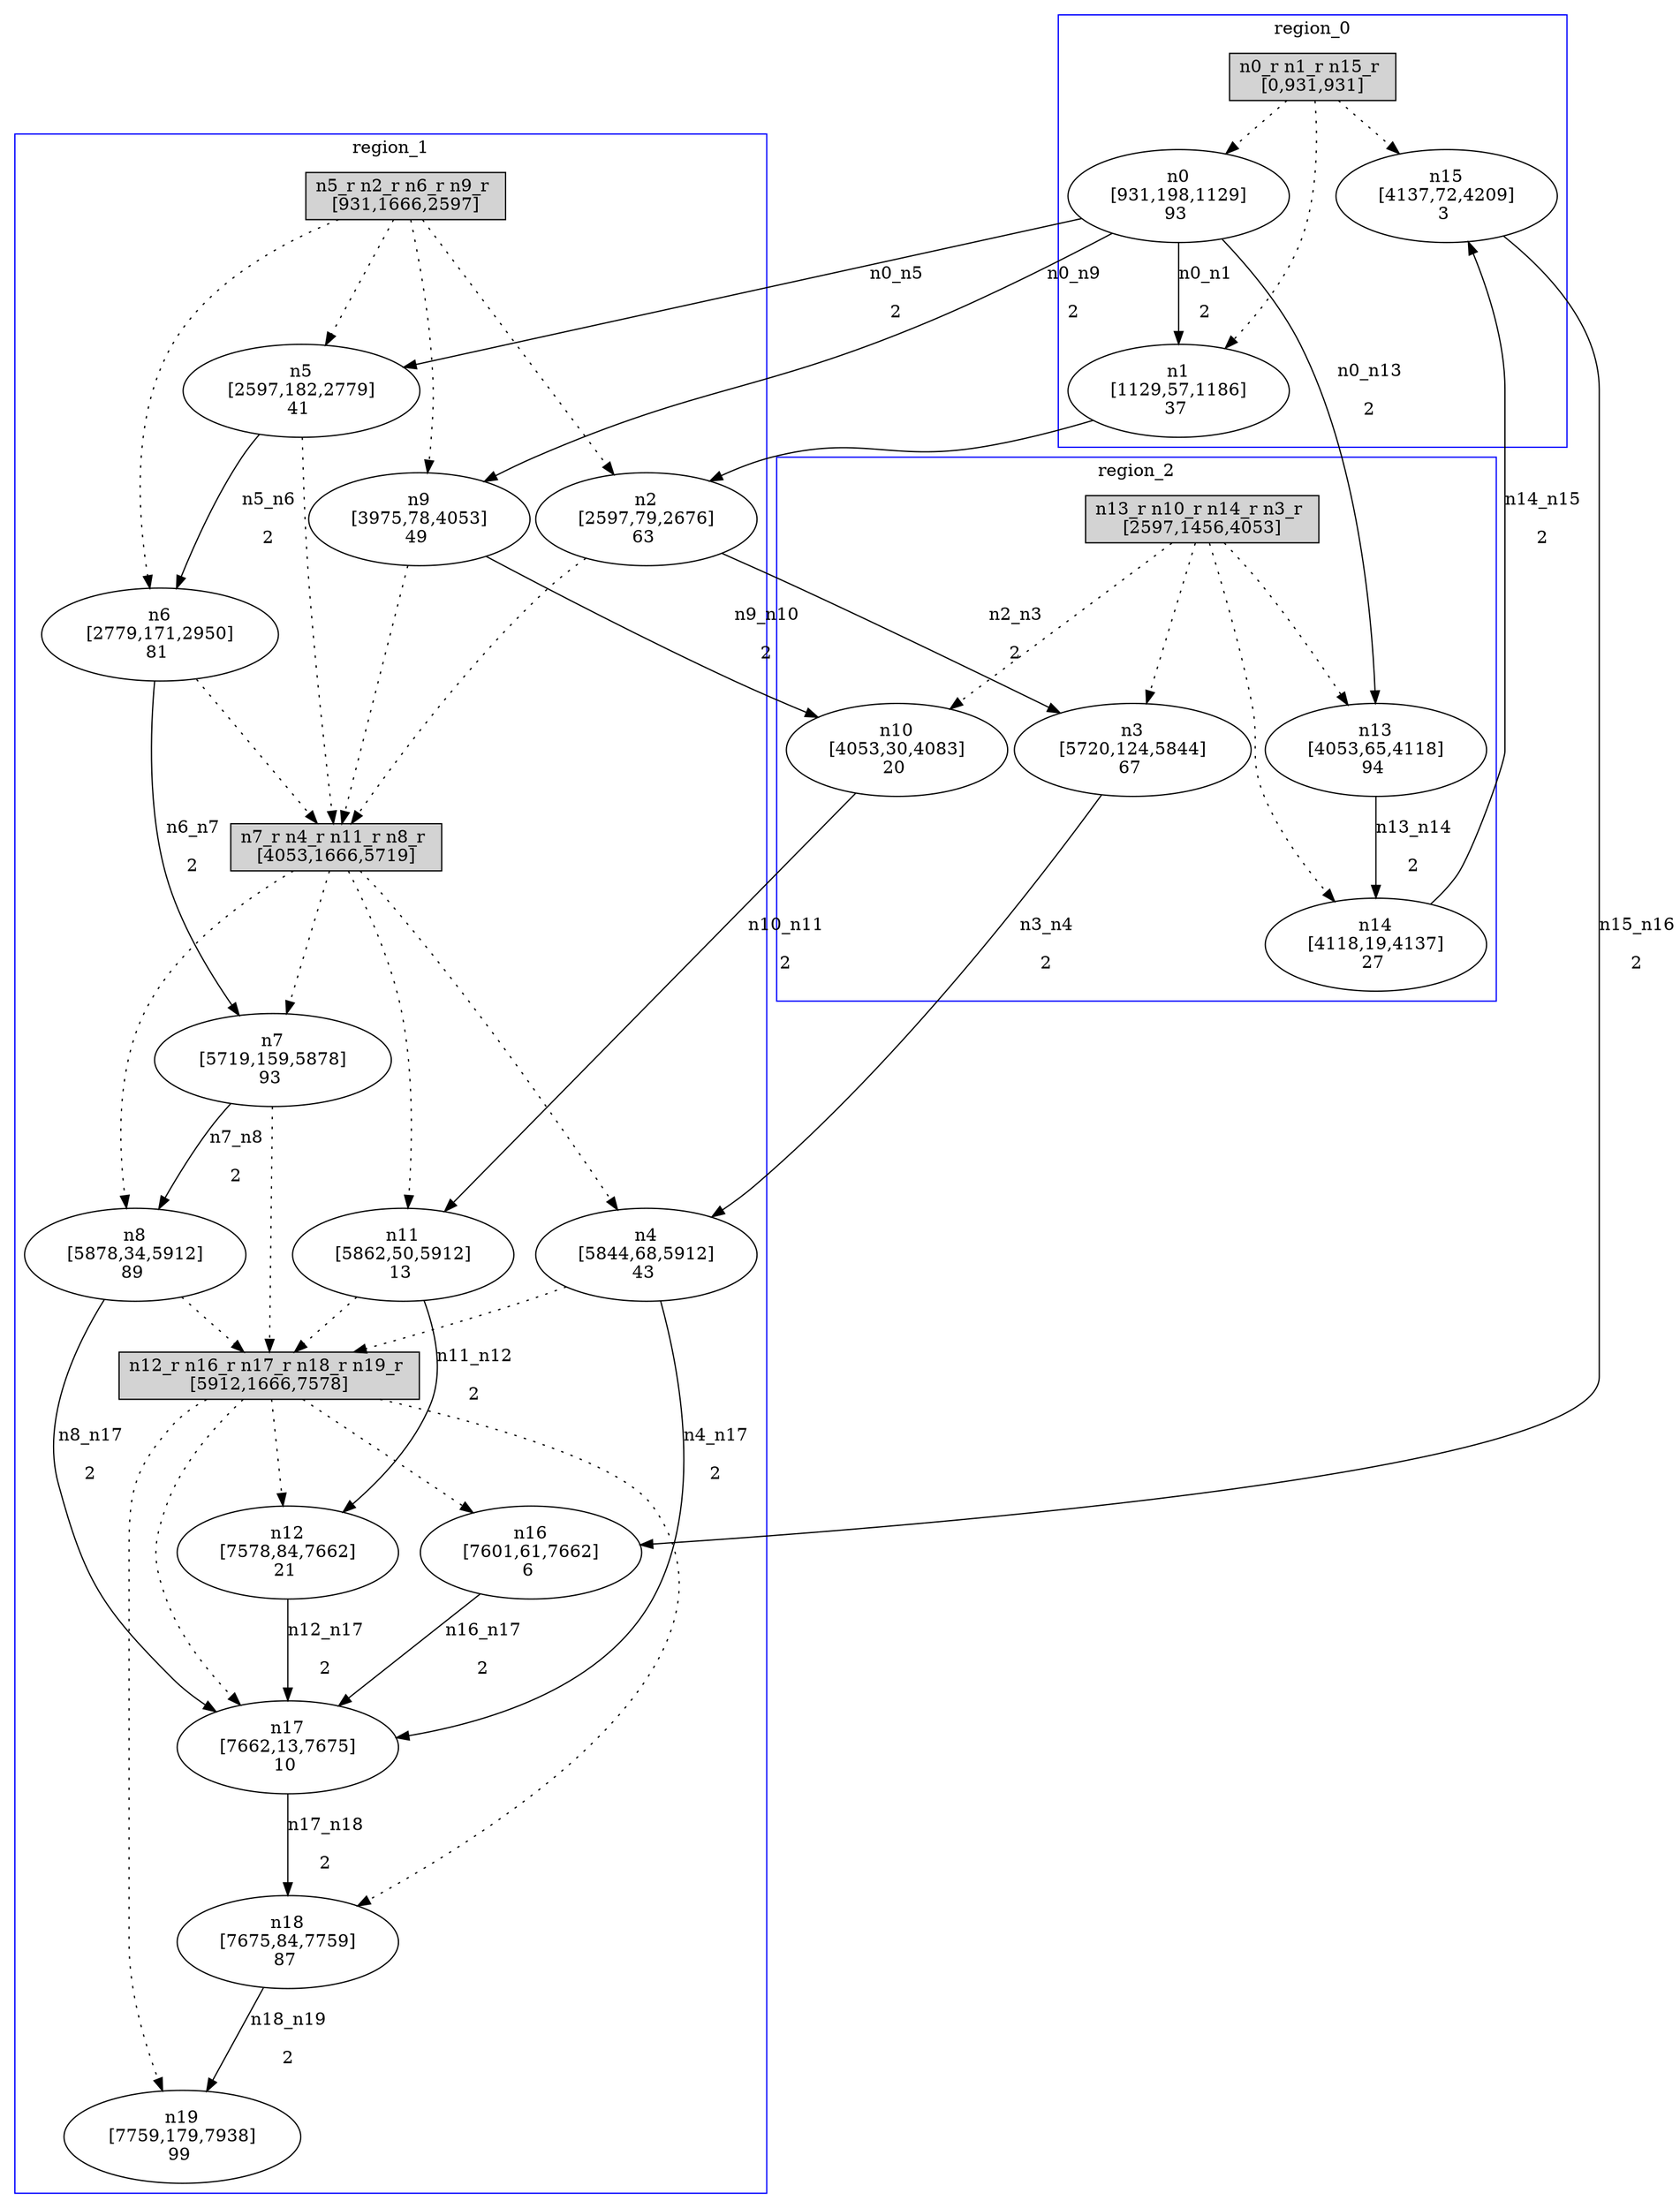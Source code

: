 //3-LSsolveMIPnSolStatus 9.
//4-SL 7938.
//5-LSsolveMIPsolveTime(double) 1800.02.
//6-reconfigurateNum(int) 5.
//7-reconfigurateTime(int) 7385.
digraph test_0 {
	size="28,40";
	subgraph cluster0 {
		stytle=filled;
		color=blue;
		label=region_0;
		reconfNode_0_1 [ shape = box, style = filled, label = "n0_r n1_r n15_r \n[0,931,931]" ];
		n0 [ label="n0\n[931,198,1129]\n93 " ];
		n1 [ label="n1\n[1129,57,1186]\n37 " ];
		n15 [ label="n15\n[4137,72,4209]\n3 " ];
		reconfNode_0_1 -> n0 [ style = dotted ];
		reconfNode_0_1 -> n1 [ style = dotted ];
		reconfNode_0_1 -> n15 [ style = dotted ];
	}
	subgraph cluster1 {
		stytle=filled;
		color=blue;
		label=region_1;
		reconfNode_1_1 [ shape = box, style = filled, label = "n5_r n2_r n6_r n9_r \n[931,1666,2597]" ];
		n5 [ label="n5\n[2597,182,2779]\n41 " ];
		n2 [ label="n2\n[2597,79,2676]\n63 " ];
		n6 [ label="n6\n[2779,171,2950]\n81 " ];
		n9 [ label="n9\n[3975,78,4053]\n49 " ];
		reconfNode_1_1 -> n5 [ style = dotted ];
		reconfNode_1_1 -> n2 [ style = dotted ];
		reconfNode_1_1 -> n6 [ style = dotted ];
		reconfNode_1_1 -> n9 [ style = dotted ];
		n5 -> reconfNode_1_2 [ style = dotted ];
		n2 -> reconfNode_1_2 [ style = dotted ];
		n6 -> reconfNode_1_2 [ style = dotted ];
		n9 -> reconfNode_1_2 [ style = dotted ];
		reconfNode_1_2 [ shape = box, style = filled, label = "n7_r n4_r n11_r n8_r \n[4053,1666,5719]" ];
		n7 [ label="n7\n[5719,159,5878]\n93 " ];
		n4 [ label="n4\n[5844,68,5912]\n43 " ];
		n11 [ label="n11\n[5862,50,5912]\n13 " ];
		n8 [ label="n8\n[5878,34,5912]\n89 " ];
		reconfNode_1_2 -> n7 [ style = dotted ];
		reconfNode_1_2 -> n4 [ style = dotted ];
		reconfNode_1_2 -> n11 [ style = dotted ];
		reconfNode_1_2 -> n8 [ style = dotted ];
		n7 -> reconfNode_1_3 [ style = dotted ];
		n4 -> reconfNode_1_3 [ style = dotted ];
		n11 -> reconfNode_1_3 [ style = dotted ];
		n8 -> reconfNode_1_3 [ style = dotted ];
		reconfNode_1_3 [ shape = box, style = filled, label = "n12_r n16_r n17_r n18_r n19_r \n[5912,1666,7578]" ];
		n12 [ label="n12\n[7578,84,7662]\n21 " ];
		n16 [ label="n16\n[7601,61,7662]\n6 " ];
		n17 [ label="n17\n[7662,13,7675]\n10 " ];
		n18 [ label="n18\n[7675,84,7759]\n87 " ];
		n19 [ label="n19\n[7759,179,7938]\n99 " ];
		reconfNode_1_3 -> n12 [ style = dotted ];
		reconfNode_1_3 -> n16 [ style = dotted ];
		reconfNode_1_3 -> n17 [ style = dotted ];
		reconfNode_1_3 -> n18 [ style = dotted ];
		reconfNode_1_3 -> n19 [ style = dotted ];
	}
	subgraph cluster2 {
		stytle=filled;
		color=blue;
		label=region_2;
		reconfNode_2_1 [ shape = box, style = filled, label = "n13_r n10_r n14_r n3_r \n[2597,1456,4053]" ];
		n13 [ label="n13\n[4053,65,4118]\n94 " ];
		n10 [ label="n10\n[4053,30,4083]\n20 " ];
		n14 [ label="n14\n[4118,19,4137]\n27 " ];
		n3 [ label="n3\n[5720,124,5844]\n67 " ];
		reconfNode_2_1 -> n13 [ style = dotted ];
		reconfNode_2_1 -> n10 [ style = dotted ];
		reconfNode_2_1 -> n14 [ style = dotted ];
		reconfNode_2_1 -> n3 [ style = dotted ];
	}
	n0 -> n1 [ label="n0_n1\n2" ];
	n0 -> n5 [ label="n0_n5\n2" ];
	n0 -> n9 [ label="n0_n9\n2" ];
	n0 -> n13 [ label="n0_n13\n2" ];
	n1 -> n2 [ label="n1_n2\n2" ];
	n5 -> n6 [ label="n5_n6\n2" ];
	n9 -> n10 [ label="n9_n10\n2" ];
	n13 -> n14 [ label="n13_n14\n2" ];
	n2 -> n3 [ label="n2_n3\n2" ];
	n3 -> n4 [ label="n3_n4\n2" ];
	n4 -> n17 [ label="n4_n17\n2" ];
	n17 -> n18 [ label="n17_n18\n2" ];
	n6 -> n7 [ label="n6_n7\n2" ];
	n7 -> n8 [ label="n7_n8\n2" ];
	n8 -> n17 [ label="n8_n17\n2" ];
	n10 -> n11 [ label="n10_n11\n2" ];
	n11 -> n12 [ label="n11_n12\n2" ];
	n12 -> n17 [ label="n12_n17\n2" ];
	n14 -> n15 [ label="n14_n15\n2" ];
	n15 -> n16 [ label="n15_n16\n2" ];
	n16 -> n17 [ label="n16_n17\n2" ];
	n18 -> n19 [ label="n18_n19\n2" ];
}
